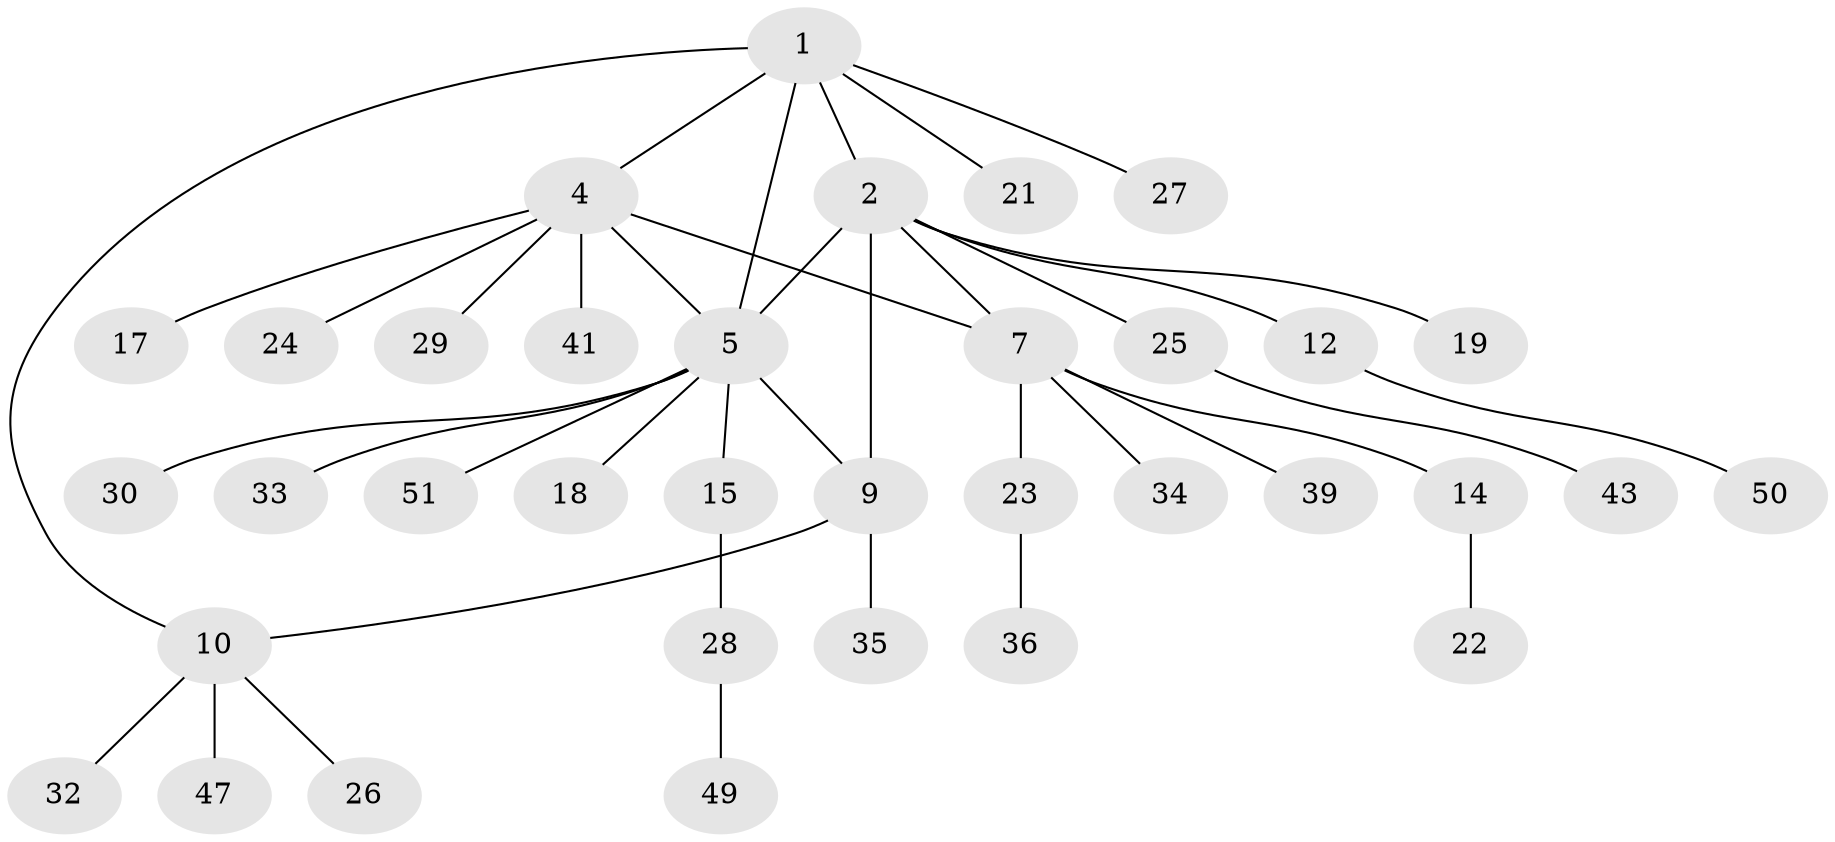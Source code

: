 // original degree distribution, {3: 0.1346153846153846, 5: 0.07692307692307693, 8: 0.038461538461538464, 6: 0.038461538461538464, 2: 0.15384615384615385, 1: 0.5576923076923077}
// Generated by graph-tools (version 1.1) at 2025/42/03/06/25 10:42:13]
// undirected, 35 vertices, 39 edges
graph export_dot {
graph [start="1"]
  node [color=gray90,style=filled];
  1 [super="+3"];
  2 [super="+8"];
  4 [super="+31"];
  5 [super="+6"];
  7 [super="+11"];
  9;
  10 [super="+13"];
  12 [super="+16"];
  14;
  15 [super="+37"];
  17 [super="+20"];
  18;
  19;
  21;
  22;
  23 [super="+48"];
  24;
  25 [super="+38"];
  26 [super="+46"];
  27 [super="+52"];
  28 [super="+44"];
  29;
  30;
  32;
  33;
  34 [super="+42"];
  35 [super="+40"];
  36;
  39;
  41;
  43 [super="+45"];
  47;
  49;
  50;
  51;
  1 -- 2;
  1 -- 5;
  1 -- 4;
  1 -- 21;
  1 -- 10;
  1 -- 27;
  2 -- 9 [weight=2];
  2 -- 19;
  2 -- 25;
  2 -- 5;
  2 -- 7;
  2 -- 12;
  4 -- 7;
  4 -- 17;
  4 -- 24;
  4 -- 29;
  4 -- 41;
  4 -- 5;
  5 -- 9;
  5 -- 15;
  5 -- 18;
  5 -- 30;
  5 -- 33;
  5 -- 51;
  7 -- 23;
  7 -- 34;
  7 -- 39;
  7 -- 14;
  9 -- 10;
  9 -- 35;
  10 -- 26;
  10 -- 32;
  10 -- 47;
  12 -- 50;
  14 -- 22;
  15 -- 28;
  23 -- 36;
  25 -- 43;
  28 -- 49;
}
